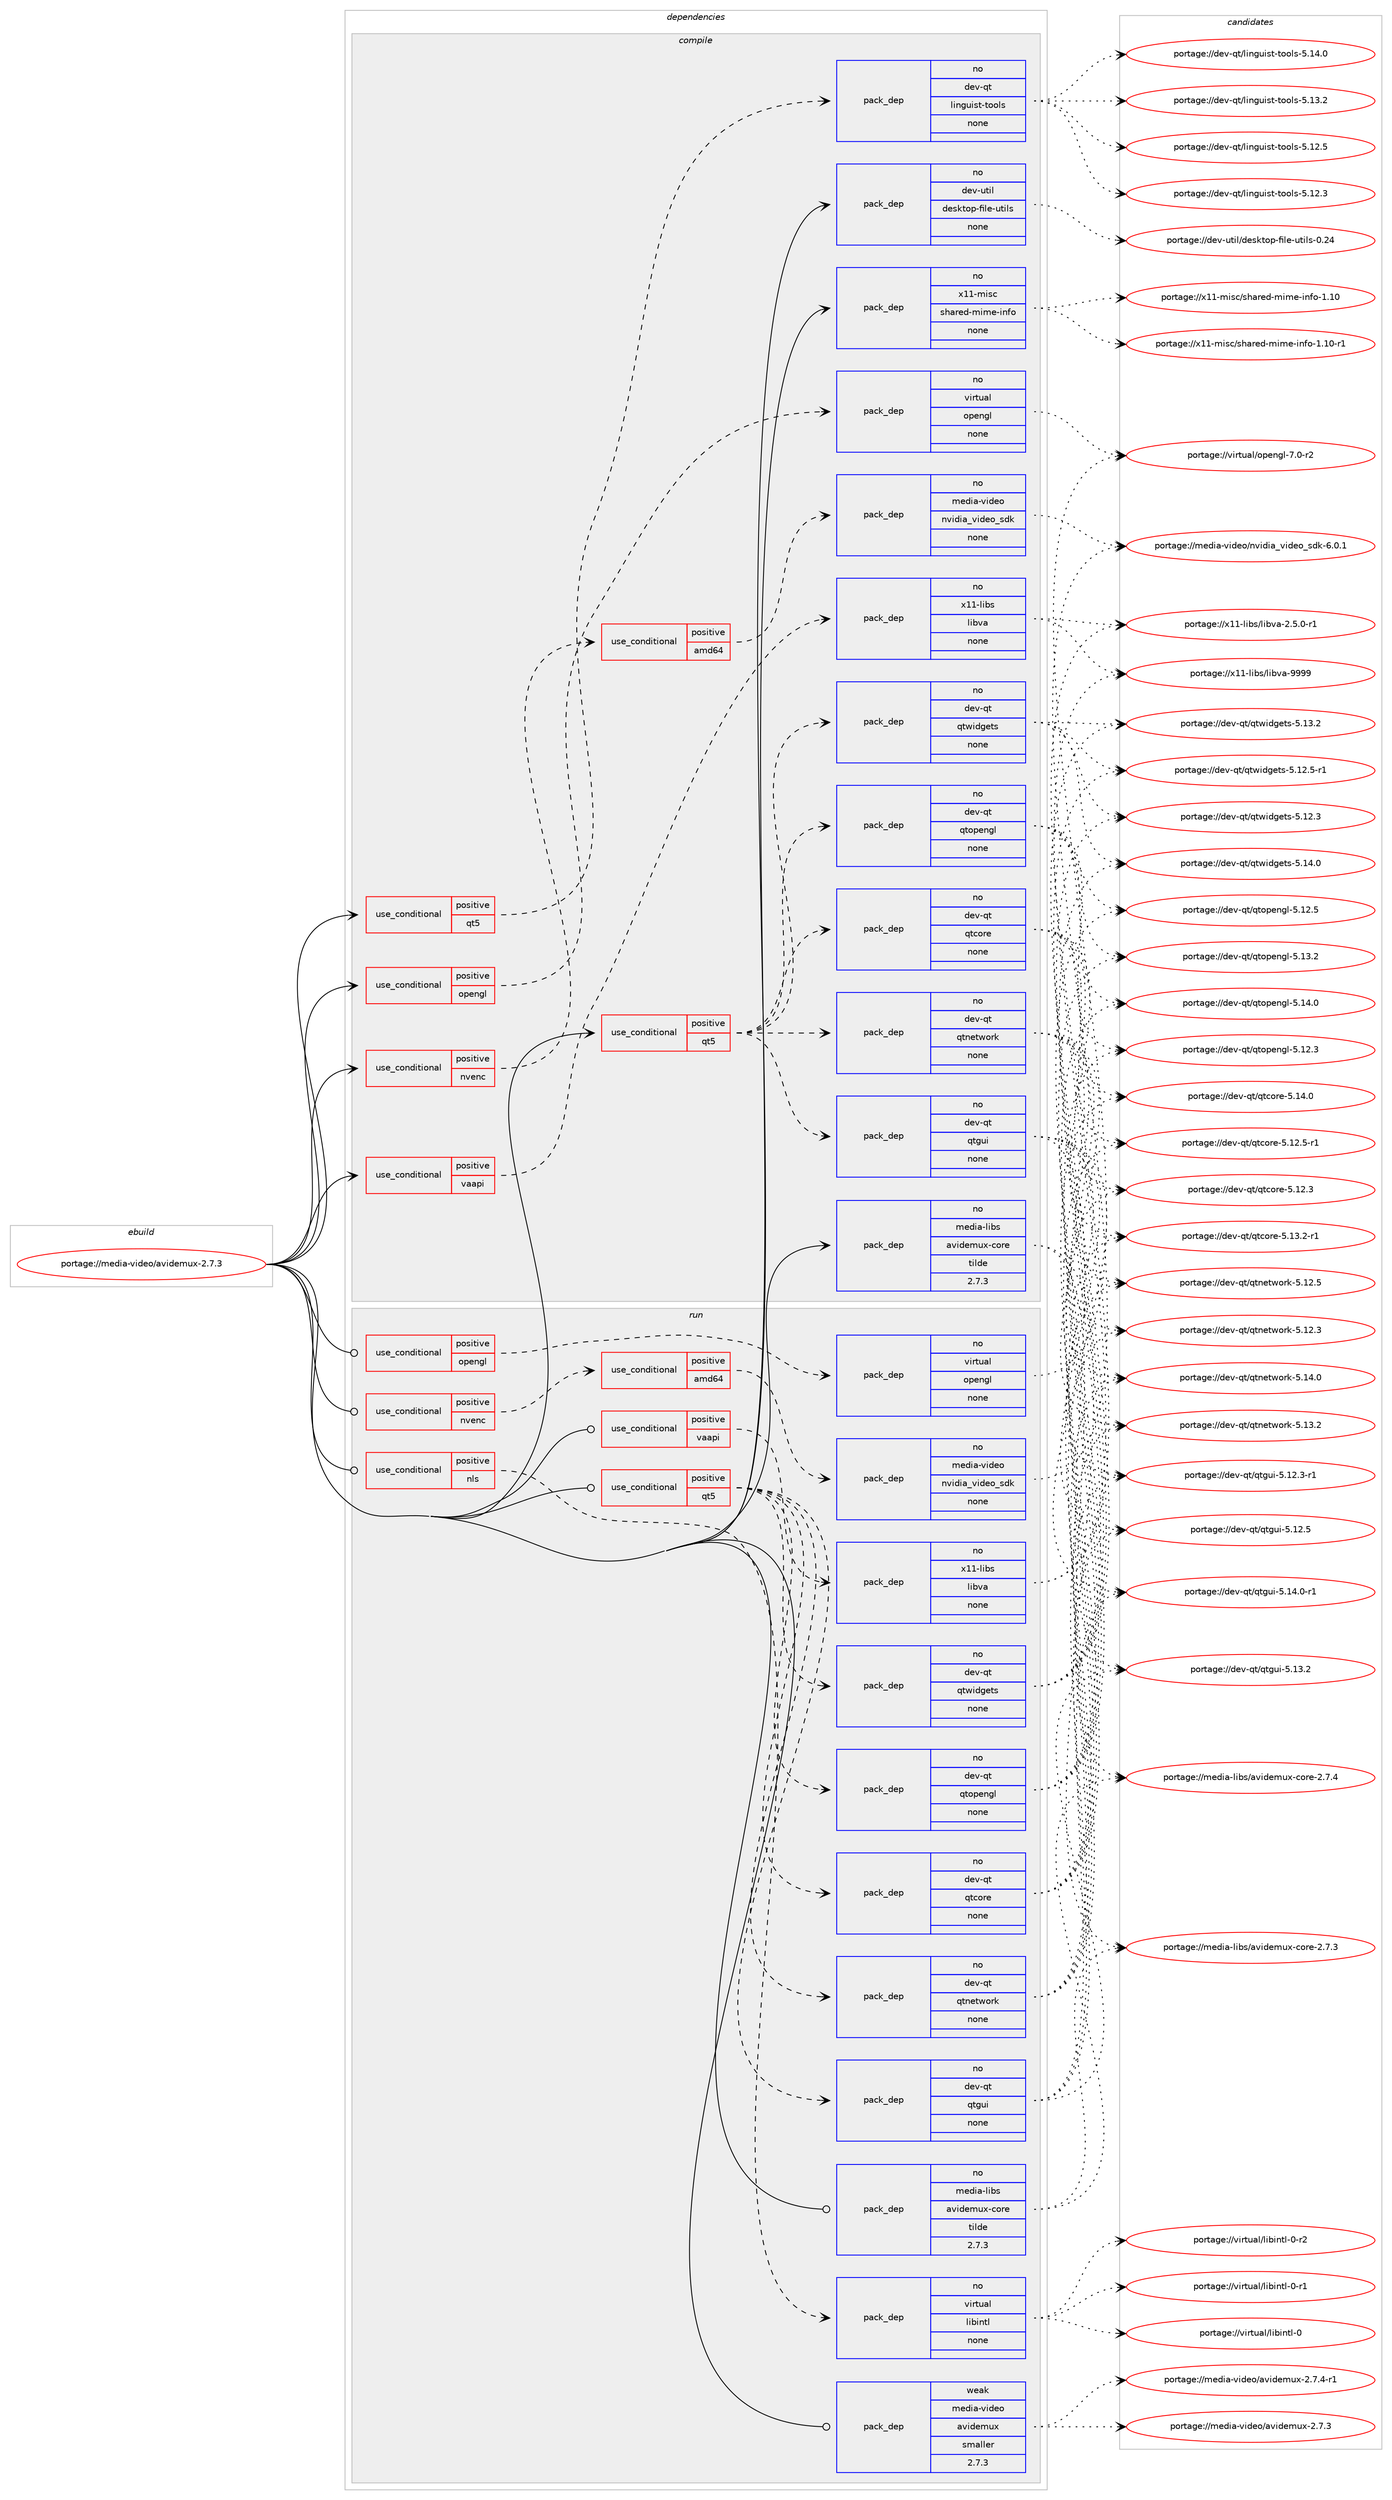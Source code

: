 digraph prolog {

# *************
# Graph options
# *************

newrank=true;
concentrate=true;
compound=true;
graph [rankdir=LR,fontname=Helvetica,fontsize=10,ranksep=1.5];#, ranksep=2.5, nodesep=0.2];
edge  [arrowhead=vee];
node  [fontname=Helvetica,fontsize=10];

# **********
# The ebuild
# **********

subgraph cluster_leftcol {
color=gray;
label=<<i>ebuild</i>>;
id [label="portage://media-video/avidemux-2.7.3", color=red, width=4, href="../media-video/avidemux-2.7.3.svg"];
}

# ****************
# The dependencies
# ****************

subgraph cluster_midcol {
color=gray;
label=<<i>dependencies</i>>;
subgraph cluster_compile {
fillcolor="#eeeeee";
style=filled;
label=<<i>compile</i>>;
subgraph cond40617 {
dependency181279 [label=<<TABLE BORDER="0" CELLBORDER="1" CELLSPACING="0" CELLPADDING="4"><TR><TD ROWSPAN="3" CELLPADDING="10">use_conditional</TD></TR><TR><TD>positive</TD></TR><TR><TD>nvenc</TD></TR></TABLE>>, shape=none, color=red];
subgraph cond40618 {
dependency181280 [label=<<TABLE BORDER="0" CELLBORDER="1" CELLSPACING="0" CELLPADDING="4"><TR><TD ROWSPAN="3" CELLPADDING="10">use_conditional</TD></TR><TR><TD>positive</TD></TR><TR><TD>amd64</TD></TR></TABLE>>, shape=none, color=red];
subgraph pack137820 {
dependency181281 [label=<<TABLE BORDER="0" CELLBORDER="1" CELLSPACING="0" CELLPADDING="4" WIDTH="220"><TR><TD ROWSPAN="6" CELLPADDING="30">pack_dep</TD></TR><TR><TD WIDTH="110">no</TD></TR><TR><TD>media-video</TD></TR><TR><TD>nvidia_video_sdk</TD></TR><TR><TD>none</TD></TR><TR><TD></TD></TR></TABLE>>, shape=none, color=blue];
}
dependency181280:e -> dependency181281:w [weight=20,style="dashed",arrowhead="vee"];
}
dependency181279:e -> dependency181280:w [weight=20,style="dashed",arrowhead="vee"];
}
id:e -> dependency181279:w [weight=20,style="solid",arrowhead="vee"];
subgraph cond40619 {
dependency181282 [label=<<TABLE BORDER="0" CELLBORDER="1" CELLSPACING="0" CELLPADDING="4"><TR><TD ROWSPAN="3" CELLPADDING="10">use_conditional</TD></TR><TR><TD>positive</TD></TR><TR><TD>opengl</TD></TR></TABLE>>, shape=none, color=red];
subgraph pack137821 {
dependency181283 [label=<<TABLE BORDER="0" CELLBORDER="1" CELLSPACING="0" CELLPADDING="4" WIDTH="220"><TR><TD ROWSPAN="6" CELLPADDING="30">pack_dep</TD></TR><TR><TD WIDTH="110">no</TD></TR><TR><TD>virtual</TD></TR><TR><TD>opengl</TD></TR><TR><TD>none</TD></TR><TR><TD></TD></TR></TABLE>>, shape=none, color=blue];
}
dependency181282:e -> dependency181283:w [weight=20,style="dashed",arrowhead="vee"];
}
id:e -> dependency181282:w [weight=20,style="solid",arrowhead="vee"];
subgraph cond40620 {
dependency181284 [label=<<TABLE BORDER="0" CELLBORDER="1" CELLSPACING="0" CELLPADDING="4"><TR><TD ROWSPAN="3" CELLPADDING="10">use_conditional</TD></TR><TR><TD>positive</TD></TR><TR><TD>qt5</TD></TR></TABLE>>, shape=none, color=red];
subgraph pack137822 {
dependency181285 [label=<<TABLE BORDER="0" CELLBORDER="1" CELLSPACING="0" CELLPADDING="4" WIDTH="220"><TR><TD ROWSPAN="6" CELLPADDING="30">pack_dep</TD></TR><TR><TD WIDTH="110">no</TD></TR><TR><TD>dev-qt</TD></TR><TR><TD>linguist-tools</TD></TR><TR><TD>none</TD></TR><TR><TD></TD></TR></TABLE>>, shape=none, color=blue];
}
dependency181284:e -> dependency181285:w [weight=20,style="dashed",arrowhead="vee"];
}
id:e -> dependency181284:w [weight=20,style="solid",arrowhead="vee"];
subgraph cond40621 {
dependency181286 [label=<<TABLE BORDER="0" CELLBORDER="1" CELLSPACING="0" CELLPADDING="4"><TR><TD ROWSPAN="3" CELLPADDING="10">use_conditional</TD></TR><TR><TD>positive</TD></TR><TR><TD>qt5</TD></TR></TABLE>>, shape=none, color=red];
subgraph pack137823 {
dependency181287 [label=<<TABLE BORDER="0" CELLBORDER="1" CELLSPACING="0" CELLPADDING="4" WIDTH="220"><TR><TD ROWSPAN="6" CELLPADDING="30">pack_dep</TD></TR><TR><TD WIDTH="110">no</TD></TR><TR><TD>dev-qt</TD></TR><TR><TD>qtcore</TD></TR><TR><TD>none</TD></TR><TR><TD></TD></TR></TABLE>>, shape=none, color=blue];
}
dependency181286:e -> dependency181287:w [weight=20,style="dashed",arrowhead="vee"];
subgraph pack137824 {
dependency181288 [label=<<TABLE BORDER="0" CELLBORDER="1" CELLSPACING="0" CELLPADDING="4" WIDTH="220"><TR><TD ROWSPAN="6" CELLPADDING="30">pack_dep</TD></TR><TR><TD WIDTH="110">no</TD></TR><TR><TD>dev-qt</TD></TR><TR><TD>qtgui</TD></TR><TR><TD>none</TD></TR><TR><TD></TD></TR></TABLE>>, shape=none, color=blue];
}
dependency181286:e -> dependency181288:w [weight=20,style="dashed",arrowhead="vee"];
subgraph pack137825 {
dependency181289 [label=<<TABLE BORDER="0" CELLBORDER="1" CELLSPACING="0" CELLPADDING="4" WIDTH="220"><TR><TD ROWSPAN="6" CELLPADDING="30">pack_dep</TD></TR><TR><TD WIDTH="110">no</TD></TR><TR><TD>dev-qt</TD></TR><TR><TD>qtnetwork</TD></TR><TR><TD>none</TD></TR><TR><TD></TD></TR></TABLE>>, shape=none, color=blue];
}
dependency181286:e -> dependency181289:w [weight=20,style="dashed",arrowhead="vee"];
subgraph pack137826 {
dependency181290 [label=<<TABLE BORDER="0" CELLBORDER="1" CELLSPACING="0" CELLPADDING="4" WIDTH="220"><TR><TD ROWSPAN="6" CELLPADDING="30">pack_dep</TD></TR><TR><TD WIDTH="110">no</TD></TR><TR><TD>dev-qt</TD></TR><TR><TD>qtopengl</TD></TR><TR><TD>none</TD></TR><TR><TD></TD></TR></TABLE>>, shape=none, color=blue];
}
dependency181286:e -> dependency181290:w [weight=20,style="dashed",arrowhead="vee"];
subgraph pack137827 {
dependency181291 [label=<<TABLE BORDER="0" CELLBORDER="1" CELLSPACING="0" CELLPADDING="4" WIDTH="220"><TR><TD ROWSPAN="6" CELLPADDING="30">pack_dep</TD></TR><TR><TD WIDTH="110">no</TD></TR><TR><TD>dev-qt</TD></TR><TR><TD>qtwidgets</TD></TR><TR><TD>none</TD></TR><TR><TD></TD></TR></TABLE>>, shape=none, color=blue];
}
dependency181286:e -> dependency181291:w [weight=20,style="dashed",arrowhead="vee"];
}
id:e -> dependency181286:w [weight=20,style="solid",arrowhead="vee"];
subgraph cond40622 {
dependency181292 [label=<<TABLE BORDER="0" CELLBORDER="1" CELLSPACING="0" CELLPADDING="4"><TR><TD ROWSPAN="3" CELLPADDING="10">use_conditional</TD></TR><TR><TD>positive</TD></TR><TR><TD>vaapi</TD></TR></TABLE>>, shape=none, color=red];
subgraph pack137828 {
dependency181293 [label=<<TABLE BORDER="0" CELLBORDER="1" CELLSPACING="0" CELLPADDING="4" WIDTH="220"><TR><TD ROWSPAN="6" CELLPADDING="30">pack_dep</TD></TR><TR><TD WIDTH="110">no</TD></TR><TR><TD>x11-libs</TD></TR><TR><TD>libva</TD></TR><TR><TD>none</TD></TR><TR><TD></TD></TR></TABLE>>, shape=none, color=blue];
}
dependency181292:e -> dependency181293:w [weight=20,style="dashed",arrowhead="vee"];
}
id:e -> dependency181292:w [weight=20,style="solid",arrowhead="vee"];
subgraph pack137829 {
dependency181294 [label=<<TABLE BORDER="0" CELLBORDER="1" CELLSPACING="0" CELLPADDING="4" WIDTH="220"><TR><TD ROWSPAN="6" CELLPADDING="30">pack_dep</TD></TR><TR><TD WIDTH="110">no</TD></TR><TR><TD>dev-util</TD></TR><TR><TD>desktop-file-utils</TD></TR><TR><TD>none</TD></TR><TR><TD></TD></TR></TABLE>>, shape=none, color=blue];
}
id:e -> dependency181294:w [weight=20,style="solid",arrowhead="vee"];
subgraph pack137830 {
dependency181295 [label=<<TABLE BORDER="0" CELLBORDER="1" CELLSPACING="0" CELLPADDING="4" WIDTH="220"><TR><TD ROWSPAN="6" CELLPADDING="30">pack_dep</TD></TR><TR><TD WIDTH="110">no</TD></TR><TR><TD>media-libs</TD></TR><TR><TD>avidemux-core</TD></TR><TR><TD>tilde</TD></TR><TR><TD>2.7.3</TD></TR></TABLE>>, shape=none, color=blue];
}
id:e -> dependency181295:w [weight=20,style="solid",arrowhead="vee"];
subgraph pack137831 {
dependency181296 [label=<<TABLE BORDER="0" CELLBORDER="1" CELLSPACING="0" CELLPADDING="4" WIDTH="220"><TR><TD ROWSPAN="6" CELLPADDING="30">pack_dep</TD></TR><TR><TD WIDTH="110">no</TD></TR><TR><TD>x11-misc</TD></TR><TR><TD>shared-mime-info</TD></TR><TR><TD>none</TD></TR><TR><TD></TD></TR></TABLE>>, shape=none, color=blue];
}
id:e -> dependency181296:w [weight=20,style="solid",arrowhead="vee"];
}
subgraph cluster_compileandrun {
fillcolor="#eeeeee";
style=filled;
label=<<i>compile and run</i>>;
}
subgraph cluster_run {
fillcolor="#eeeeee";
style=filled;
label=<<i>run</i>>;
subgraph cond40623 {
dependency181297 [label=<<TABLE BORDER="0" CELLBORDER="1" CELLSPACING="0" CELLPADDING="4"><TR><TD ROWSPAN="3" CELLPADDING="10">use_conditional</TD></TR><TR><TD>positive</TD></TR><TR><TD>nls</TD></TR></TABLE>>, shape=none, color=red];
subgraph pack137832 {
dependency181298 [label=<<TABLE BORDER="0" CELLBORDER="1" CELLSPACING="0" CELLPADDING="4" WIDTH="220"><TR><TD ROWSPAN="6" CELLPADDING="30">pack_dep</TD></TR><TR><TD WIDTH="110">no</TD></TR><TR><TD>virtual</TD></TR><TR><TD>libintl</TD></TR><TR><TD>none</TD></TR><TR><TD></TD></TR></TABLE>>, shape=none, color=blue];
}
dependency181297:e -> dependency181298:w [weight=20,style="dashed",arrowhead="vee"];
}
id:e -> dependency181297:w [weight=20,style="solid",arrowhead="odot"];
subgraph cond40624 {
dependency181299 [label=<<TABLE BORDER="0" CELLBORDER="1" CELLSPACING="0" CELLPADDING="4"><TR><TD ROWSPAN="3" CELLPADDING="10">use_conditional</TD></TR><TR><TD>positive</TD></TR><TR><TD>nvenc</TD></TR></TABLE>>, shape=none, color=red];
subgraph cond40625 {
dependency181300 [label=<<TABLE BORDER="0" CELLBORDER="1" CELLSPACING="0" CELLPADDING="4"><TR><TD ROWSPAN="3" CELLPADDING="10">use_conditional</TD></TR><TR><TD>positive</TD></TR><TR><TD>amd64</TD></TR></TABLE>>, shape=none, color=red];
subgraph pack137833 {
dependency181301 [label=<<TABLE BORDER="0" CELLBORDER="1" CELLSPACING="0" CELLPADDING="4" WIDTH="220"><TR><TD ROWSPAN="6" CELLPADDING="30">pack_dep</TD></TR><TR><TD WIDTH="110">no</TD></TR><TR><TD>media-video</TD></TR><TR><TD>nvidia_video_sdk</TD></TR><TR><TD>none</TD></TR><TR><TD></TD></TR></TABLE>>, shape=none, color=blue];
}
dependency181300:e -> dependency181301:w [weight=20,style="dashed",arrowhead="vee"];
}
dependency181299:e -> dependency181300:w [weight=20,style="dashed",arrowhead="vee"];
}
id:e -> dependency181299:w [weight=20,style="solid",arrowhead="odot"];
subgraph cond40626 {
dependency181302 [label=<<TABLE BORDER="0" CELLBORDER="1" CELLSPACING="0" CELLPADDING="4"><TR><TD ROWSPAN="3" CELLPADDING="10">use_conditional</TD></TR><TR><TD>positive</TD></TR><TR><TD>opengl</TD></TR></TABLE>>, shape=none, color=red];
subgraph pack137834 {
dependency181303 [label=<<TABLE BORDER="0" CELLBORDER="1" CELLSPACING="0" CELLPADDING="4" WIDTH="220"><TR><TD ROWSPAN="6" CELLPADDING="30">pack_dep</TD></TR><TR><TD WIDTH="110">no</TD></TR><TR><TD>virtual</TD></TR><TR><TD>opengl</TD></TR><TR><TD>none</TD></TR><TR><TD></TD></TR></TABLE>>, shape=none, color=blue];
}
dependency181302:e -> dependency181303:w [weight=20,style="dashed",arrowhead="vee"];
}
id:e -> dependency181302:w [weight=20,style="solid",arrowhead="odot"];
subgraph cond40627 {
dependency181304 [label=<<TABLE BORDER="0" CELLBORDER="1" CELLSPACING="0" CELLPADDING="4"><TR><TD ROWSPAN="3" CELLPADDING="10">use_conditional</TD></TR><TR><TD>positive</TD></TR><TR><TD>qt5</TD></TR></TABLE>>, shape=none, color=red];
subgraph pack137835 {
dependency181305 [label=<<TABLE BORDER="0" CELLBORDER="1" CELLSPACING="0" CELLPADDING="4" WIDTH="220"><TR><TD ROWSPAN="6" CELLPADDING="30">pack_dep</TD></TR><TR><TD WIDTH="110">no</TD></TR><TR><TD>dev-qt</TD></TR><TR><TD>qtcore</TD></TR><TR><TD>none</TD></TR><TR><TD></TD></TR></TABLE>>, shape=none, color=blue];
}
dependency181304:e -> dependency181305:w [weight=20,style="dashed",arrowhead="vee"];
subgraph pack137836 {
dependency181306 [label=<<TABLE BORDER="0" CELLBORDER="1" CELLSPACING="0" CELLPADDING="4" WIDTH="220"><TR><TD ROWSPAN="6" CELLPADDING="30">pack_dep</TD></TR><TR><TD WIDTH="110">no</TD></TR><TR><TD>dev-qt</TD></TR><TR><TD>qtgui</TD></TR><TR><TD>none</TD></TR><TR><TD></TD></TR></TABLE>>, shape=none, color=blue];
}
dependency181304:e -> dependency181306:w [weight=20,style="dashed",arrowhead="vee"];
subgraph pack137837 {
dependency181307 [label=<<TABLE BORDER="0" CELLBORDER="1" CELLSPACING="0" CELLPADDING="4" WIDTH="220"><TR><TD ROWSPAN="6" CELLPADDING="30">pack_dep</TD></TR><TR><TD WIDTH="110">no</TD></TR><TR><TD>dev-qt</TD></TR><TR><TD>qtnetwork</TD></TR><TR><TD>none</TD></TR><TR><TD></TD></TR></TABLE>>, shape=none, color=blue];
}
dependency181304:e -> dependency181307:w [weight=20,style="dashed",arrowhead="vee"];
subgraph pack137838 {
dependency181308 [label=<<TABLE BORDER="0" CELLBORDER="1" CELLSPACING="0" CELLPADDING="4" WIDTH="220"><TR><TD ROWSPAN="6" CELLPADDING="30">pack_dep</TD></TR><TR><TD WIDTH="110">no</TD></TR><TR><TD>dev-qt</TD></TR><TR><TD>qtopengl</TD></TR><TR><TD>none</TD></TR><TR><TD></TD></TR></TABLE>>, shape=none, color=blue];
}
dependency181304:e -> dependency181308:w [weight=20,style="dashed",arrowhead="vee"];
subgraph pack137839 {
dependency181309 [label=<<TABLE BORDER="0" CELLBORDER="1" CELLSPACING="0" CELLPADDING="4" WIDTH="220"><TR><TD ROWSPAN="6" CELLPADDING="30">pack_dep</TD></TR><TR><TD WIDTH="110">no</TD></TR><TR><TD>dev-qt</TD></TR><TR><TD>qtwidgets</TD></TR><TR><TD>none</TD></TR><TR><TD></TD></TR></TABLE>>, shape=none, color=blue];
}
dependency181304:e -> dependency181309:w [weight=20,style="dashed",arrowhead="vee"];
}
id:e -> dependency181304:w [weight=20,style="solid",arrowhead="odot"];
subgraph cond40628 {
dependency181310 [label=<<TABLE BORDER="0" CELLBORDER="1" CELLSPACING="0" CELLPADDING="4"><TR><TD ROWSPAN="3" CELLPADDING="10">use_conditional</TD></TR><TR><TD>positive</TD></TR><TR><TD>vaapi</TD></TR></TABLE>>, shape=none, color=red];
subgraph pack137840 {
dependency181311 [label=<<TABLE BORDER="0" CELLBORDER="1" CELLSPACING="0" CELLPADDING="4" WIDTH="220"><TR><TD ROWSPAN="6" CELLPADDING="30">pack_dep</TD></TR><TR><TD WIDTH="110">no</TD></TR><TR><TD>x11-libs</TD></TR><TR><TD>libva</TD></TR><TR><TD>none</TD></TR><TR><TD></TD></TR></TABLE>>, shape=none, color=blue];
}
dependency181310:e -> dependency181311:w [weight=20,style="dashed",arrowhead="vee"];
}
id:e -> dependency181310:w [weight=20,style="solid",arrowhead="odot"];
subgraph pack137841 {
dependency181312 [label=<<TABLE BORDER="0" CELLBORDER="1" CELLSPACING="0" CELLPADDING="4" WIDTH="220"><TR><TD ROWSPAN="6" CELLPADDING="30">pack_dep</TD></TR><TR><TD WIDTH="110">no</TD></TR><TR><TD>media-libs</TD></TR><TR><TD>avidemux-core</TD></TR><TR><TD>tilde</TD></TR><TR><TD>2.7.3</TD></TR></TABLE>>, shape=none, color=blue];
}
id:e -> dependency181312:w [weight=20,style="solid",arrowhead="odot"];
subgraph pack137842 {
dependency181313 [label=<<TABLE BORDER="0" CELLBORDER="1" CELLSPACING="0" CELLPADDING="4" WIDTH="220"><TR><TD ROWSPAN="6" CELLPADDING="30">pack_dep</TD></TR><TR><TD WIDTH="110">weak</TD></TR><TR><TD>media-video</TD></TR><TR><TD>avidemux</TD></TR><TR><TD>smaller</TD></TR><TR><TD>2.7.3</TD></TR></TABLE>>, shape=none, color=blue];
}
id:e -> dependency181313:w [weight=20,style="solid",arrowhead="odot"];
}
}

# **************
# The candidates
# **************

subgraph cluster_choices {
rank=same;
color=gray;
label=<<i>candidates</i>>;

subgraph choice137820 {
color=black;
nodesep=1;
choice109101100105974511810510010111147110118105100105979511810510010111195115100107455446484649 [label="portage://media-video/nvidia_video_sdk-6.0.1", color=red, width=4,href="../media-video/nvidia_video_sdk-6.0.1.svg"];
dependency181281:e -> choice109101100105974511810510010111147110118105100105979511810510010111195115100107455446484649:w [style=dotted,weight="100"];
}
subgraph choice137821 {
color=black;
nodesep=1;
choice1181051141161179710847111112101110103108455546484511450 [label="portage://virtual/opengl-7.0-r2", color=red, width=4,href="../virtual/opengl-7.0-r2.svg"];
dependency181283:e -> choice1181051141161179710847111112101110103108455546484511450:w [style=dotted,weight="100"];
}
subgraph choice137822 {
color=black;
nodesep=1;
choice10010111845113116471081051101031171051151164511611111110811545534649524648 [label="portage://dev-qt/linguist-tools-5.14.0", color=red, width=4,href="../dev-qt/linguist-tools-5.14.0.svg"];
choice10010111845113116471081051101031171051151164511611111110811545534649514650 [label="portage://dev-qt/linguist-tools-5.13.2", color=red, width=4,href="../dev-qt/linguist-tools-5.13.2.svg"];
choice10010111845113116471081051101031171051151164511611111110811545534649504653 [label="portage://dev-qt/linguist-tools-5.12.5", color=red, width=4,href="../dev-qt/linguist-tools-5.12.5.svg"];
choice10010111845113116471081051101031171051151164511611111110811545534649504651 [label="portage://dev-qt/linguist-tools-5.12.3", color=red, width=4,href="../dev-qt/linguist-tools-5.12.3.svg"];
dependency181285:e -> choice10010111845113116471081051101031171051151164511611111110811545534649524648:w [style=dotted,weight="100"];
dependency181285:e -> choice10010111845113116471081051101031171051151164511611111110811545534649514650:w [style=dotted,weight="100"];
dependency181285:e -> choice10010111845113116471081051101031171051151164511611111110811545534649504653:w [style=dotted,weight="100"];
dependency181285:e -> choice10010111845113116471081051101031171051151164511611111110811545534649504651:w [style=dotted,weight="100"];
}
subgraph choice137823 {
color=black;
nodesep=1;
choice10010111845113116471131169911111410145534649524648 [label="portage://dev-qt/qtcore-5.14.0", color=red, width=4,href="../dev-qt/qtcore-5.14.0.svg"];
choice100101118451131164711311699111114101455346495146504511449 [label="portage://dev-qt/qtcore-5.13.2-r1", color=red, width=4,href="../dev-qt/qtcore-5.13.2-r1.svg"];
choice100101118451131164711311699111114101455346495046534511449 [label="portage://dev-qt/qtcore-5.12.5-r1", color=red, width=4,href="../dev-qt/qtcore-5.12.5-r1.svg"];
choice10010111845113116471131169911111410145534649504651 [label="portage://dev-qt/qtcore-5.12.3", color=red, width=4,href="../dev-qt/qtcore-5.12.3.svg"];
dependency181287:e -> choice10010111845113116471131169911111410145534649524648:w [style=dotted,weight="100"];
dependency181287:e -> choice100101118451131164711311699111114101455346495146504511449:w [style=dotted,weight="100"];
dependency181287:e -> choice100101118451131164711311699111114101455346495046534511449:w [style=dotted,weight="100"];
dependency181287:e -> choice10010111845113116471131169911111410145534649504651:w [style=dotted,weight="100"];
}
subgraph choice137824 {
color=black;
nodesep=1;
choice1001011184511311647113116103117105455346495246484511449 [label="portage://dev-qt/qtgui-5.14.0-r1", color=red, width=4,href="../dev-qt/qtgui-5.14.0-r1.svg"];
choice100101118451131164711311610311710545534649514650 [label="portage://dev-qt/qtgui-5.13.2", color=red, width=4,href="../dev-qt/qtgui-5.13.2.svg"];
choice100101118451131164711311610311710545534649504653 [label="portage://dev-qt/qtgui-5.12.5", color=red, width=4,href="../dev-qt/qtgui-5.12.5.svg"];
choice1001011184511311647113116103117105455346495046514511449 [label="portage://dev-qt/qtgui-5.12.3-r1", color=red, width=4,href="../dev-qt/qtgui-5.12.3-r1.svg"];
dependency181288:e -> choice1001011184511311647113116103117105455346495246484511449:w [style=dotted,weight="100"];
dependency181288:e -> choice100101118451131164711311610311710545534649514650:w [style=dotted,weight="100"];
dependency181288:e -> choice100101118451131164711311610311710545534649504653:w [style=dotted,weight="100"];
dependency181288:e -> choice1001011184511311647113116103117105455346495046514511449:w [style=dotted,weight="100"];
}
subgraph choice137825 {
color=black;
nodesep=1;
choice100101118451131164711311611010111611911111410745534649524648 [label="portage://dev-qt/qtnetwork-5.14.0", color=red, width=4,href="../dev-qt/qtnetwork-5.14.0.svg"];
choice100101118451131164711311611010111611911111410745534649514650 [label="portage://dev-qt/qtnetwork-5.13.2", color=red, width=4,href="../dev-qt/qtnetwork-5.13.2.svg"];
choice100101118451131164711311611010111611911111410745534649504653 [label="portage://dev-qt/qtnetwork-5.12.5", color=red, width=4,href="../dev-qt/qtnetwork-5.12.5.svg"];
choice100101118451131164711311611010111611911111410745534649504651 [label="portage://dev-qt/qtnetwork-5.12.3", color=red, width=4,href="../dev-qt/qtnetwork-5.12.3.svg"];
dependency181289:e -> choice100101118451131164711311611010111611911111410745534649524648:w [style=dotted,weight="100"];
dependency181289:e -> choice100101118451131164711311611010111611911111410745534649514650:w [style=dotted,weight="100"];
dependency181289:e -> choice100101118451131164711311611010111611911111410745534649504653:w [style=dotted,weight="100"];
dependency181289:e -> choice100101118451131164711311611010111611911111410745534649504651:w [style=dotted,weight="100"];
}
subgraph choice137826 {
color=black;
nodesep=1;
choice100101118451131164711311611111210111010310845534649524648 [label="portage://dev-qt/qtopengl-5.14.0", color=red, width=4,href="../dev-qt/qtopengl-5.14.0.svg"];
choice100101118451131164711311611111210111010310845534649514650 [label="portage://dev-qt/qtopengl-5.13.2", color=red, width=4,href="../dev-qt/qtopengl-5.13.2.svg"];
choice100101118451131164711311611111210111010310845534649504653 [label="portage://dev-qt/qtopengl-5.12.5", color=red, width=4,href="../dev-qt/qtopengl-5.12.5.svg"];
choice100101118451131164711311611111210111010310845534649504651 [label="portage://dev-qt/qtopengl-5.12.3", color=red, width=4,href="../dev-qt/qtopengl-5.12.3.svg"];
dependency181290:e -> choice100101118451131164711311611111210111010310845534649524648:w [style=dotted,weight="100"];
dependency181290:e -> choice100101118451131164711311611111210111010310845534649514650:w [style=dotted,weight="100"];
dependency181290:e -> choice100101118451131164711311611111210111010310845534649504653:w [style=dotted,weight="100"];
dependency181290:e -> choice100101118451131164711311611111210111010310845534649504651:w [style=dotted,weight="100"];
}
subgraph choice137827 {
color=black;
nodesep=1;
choice100101118451131164711311611910510010310111611545534649524648 [label="portage://dev-qt/qtwidgets-5.14.0", color=red, width=4,href="../dev-qt/qtwidgets-5.14.0.svg"];
choice100101118451131164711311611910510010310111611545534649514650 [label="portage://dev-qt/qtwidgets-5.13.2", color=red, width=4,href="../dev-qt/qtwidgets-5.13.2.svg"];
choice1001011184511311647113116119105100103101116115455346495046534511449 [label="portage://dev-qt/qtwidgets-5.12.5-r1", color=red, width=4,href="../dev-qt/qtwidgets-5.12.5-r1.svg"];
choice100101118451131164711311611910510010310111611545534649504651 [label="portage://dev-qt/qtwidgets-5.12.3", color=red, width=4,href="../dev-qt/qtwidgets-5.12.3.svg"];
dependency181291:e -> choice100101118451131164711311611910510010310111611545534649524648:w [style=dotted,weight="100"];
dependency181291:e -> choice100101118451131164711311611910510010310111611545534649514650:w [style=dotted,weight="100"];
dependency181291:e -> choice1001011184511311647113116119105100103101116115455346495046534511449:w [style=dotted,weight="100"];
dependency181291:e -> choice100101118451131164711311611910510010310111611545534649504651:w [style=dotted,weight="100"];
}
subgraph choice137828 {
color=black;
nodesep=1;
choice120494945108105981154710810598118974557575757 [label="portage://x11-libs/libva-9999", color=red, width=4,href="../x11-libs/libva-9999.svg"];
choice120494945108105981154710810598118974550465346484511449 [label="portage://x11-libs/libva-2.5.0-r1", color=red, width=4,href="../x11-libs/libva-2.5.0-r1.svg"];
dependency181293:e -> choice120494945108105981154710810598118974557575757:w [style=dotted,weight="100"];
dependency181293:e -> choice120494945108105981154710810598118974550465346484511449:w [style=dotted,weight="100"];
}
subgraph choice137829 {
color=black;
nodesep=1;
choice100101118451171161051084710010111510711611111245102105108101451171161051081154548465052 [label="portage://dev-util/desktop-file-utils-0.24", color=red, width=4,href="../dev-util/desktop-file-utils-0.24.svg"];
dependency181294:e -> choice100101118451171161051084710010111510711611111245102105108101451171161051081154548465052:w [style=dotted,weight="100"];
}
subgraph choice137830 {
color=black;
nodesep=1;
choice10910110010597451081059811547971181051001011091171204599111114101455046554652 [label="portage://media-libs/avidemux-core-2.7.4", color=red, width=4,href="../media-libs/avidemux-core-2.7.4.svg"];
choice10910110010597451081059811547971181051001011091171204599111114101455046554651 [label="portage://media-libs/avidemux-core-2.7.3", color=red, width=4,href="../media-libs/avidemux-core-2.7.3.svg"];
dependency181295:e -> choice10910110010597451081059811547971181051001011091171204599111114101455046554652:w [style=dotted,weight="100"];
dependency181295:e -> choice10910110010597451081059811547971181051001011091171204599111114101455046554651:w [style=dotted,weight="100"];
}
subgraph choice137831 {
color=black;
nodesep=1;
choice120494945109105115994711510497114101100451091051091014510511010211145494649484511449 [label="portage://x11-misc/shared-mime-info-1.10-r1", color=red, width=4,href="../x11-misc/shared-mime-info-1.10-r1.svg"];
choice12049494510910511599471151049711410110045109105109101451051101021114549464948 [label="portage://x11-misc/shared-mime-info-1.10", color=red, width=4,href="../x11-misc/shared-mime-info-1.10.svg"];
dependency181296:e -> choice120494945109105115994711510497114101100451091051091014510511010211145494649484511449:w [style=dotted,weight="100"];
dependency181296:e -> choice12049494510910511599471151049711410110045109105109101451051101021114549464948:w [style=dotted,weight="100"];
}
subgraph choice137832 {
color=black;
nodesep=1;
choice11810511411611797108471081059810511011610845484511450 [label="portage://virtual/libintl-0-r2", color=red, width=4,href="../virtual/libintl-0-r2.svg"];
choice11810511411611797108471081059810511011610845484511449 [label="portage://virtual/libintl-0-r1", color=red, width=4,href="../virtual/libintl-0-r1.svg"];
choice1181051141161179710847108105981051101161084548 [label="portage://virtual/libintl-0", color=red, width=4,href="../virtual/libintl-0.svg"];
dependency181298:e -> choice11810511411611797108471081059810511011610845484511450:w [style=dotted,weight="100"];
dependency181298:e -> choice11810511411611797108471081059810511011610845484511449:w [style=dotted,weight="100"];
dependency181298:e -> choice1181051141161179710847108105981051101161084548:w [style=dotted,weight="100"];
}
subgraph choice137833 {
color=black;
nodesep=1;
choice109101100105974511810510010111147110118105100105979511810510010111195115100107455446484649 [label="portage://media-video/nvidia_video_sdk-6.0.1", color=red, width=4,href="../media-video/nvidia_video_sdk-6.0.1.svg"];
dependency181301:e -> choice109101100105974511810510010111147110118105100105979511810510010111195115100107455446484649:w [style=dotted,weight="100"];
}
subgraph choice137834 {
color=black;
nodesep=1;
choice1181051141161179710847111112101110103108455546484511450 [label="portage://virtual/opengl-7.0-r2", color=red, width=4,href="../virtual/opengl-7.0-r2.svg"];
dependency181303:e -> choice1181051141161179710847111112101110103108455546484511450:w [style=dotted,weight="100"];
}
subgraph choice137835 {
color=black;
nodesep=1;
choice10010111845113116471131169911111410145534649524648 [label="portage://dev-qt/qtcore-5.14.0", color=red, width=4,href="../dev-qt/qtcore-5.14.0.svg"];
choice100101118451131164711311699111114101455346495146504511449 [label="portage://dev-qt/qtcore-5.13.2-r1", color=red, width=4,href="../dev-qt/qtcore-5.13.2-r1.svg"];
choice100101118451131164711311699111114101455346495046534511449 [label="portage://dev-qt/qtcore-5.12.5-r1", color=red, width=4,href="../dev-qt/qtcore-5.12.5-r1.svg"];
choice10010111845113116471131169911111410145534649504651 [label="portage://dev-qt/qtcore-5.12.3", color=red, width=4,href="../dev-qt/qtcore-5.12.3.svg"];
dependency181305:e -> choice10010111845113116471131169911111410145534649524648:w [style=dotted,weight="100"];
dependency181305:e -> choice100101118451131164711311699111114101455346495146504511449:w [style=dotted,weight="100"];
dependency181305:e -> choice100101118451131164711311699111114101455346495046534511449:w [style=dotted,weight="100"];
dependency181305:e -> choice10010111845113116471131169911111410145534649504651:w [style=dotted,weight="100"];
}
subgraph choice137836 {
color=black;
nodesep=1;
choice1001011184511311647113116103117105455346495246484511449 [label="portage://dev-qt/qtgui-5.14.0-r1", color=red, width=4,href="../dev-qt/qtgui-5.14.0-r1.svg"];
choice100101118451131164711311610311710545534649514650 [label="portage://dev-qt/qtgui-5.13.2", color=red, width=4,href="../dev-qt/qtgui-5.13.2.svg"];
choice100101118451131164711311610311710545534649504653 [label="portage://dev-qt/qtgui-5.12.5", color=red, width=4,href="../dev-qt/qtgui-5.12.5.svg"];
choice1001011184511311647113116103117105455346495046514511449 [label="portage://dev-qt/qtgui-5.12.3-r1", color=red, width=4,href="../dev-qt/qtgui-5.12.3-r1.svg"];
dependency181306:e -> choice1001011184511311647113116103117105455346495246484511449:w [style=dotted,weight="100"];
dependency181306:e -> choice100101118451131164711311610311710545534649514650:w [style=dotted,weight="100"];
dependency181306:e -> choice100101118451131164711311610311710545534649504653:w [style=dotted,weight="100"];
dependency181306:e -> choice1001011184511311647113116103117105455346495046514511449:w [style=dotted,weight="100"];
}
subgraph choice137837 {
color=black;
nodesep=1;
choice100101118451131164711311611010111611911111410745534649524648 [label="portage://dev-qt/qtnetwork-5.14.0", color=red, width=4,href="../dev-qt/qtnetwork-5.14.0.svg"];
choice100101118451131164711311611010111611911111410745534649514650 [label="portage://dev-qt/qtnetwork-5.13.2", color=red, width=4,href="../dev-qt/qtnetwork-5.13.2.svg"];
choice100101118451131164711311611010111611911111410745534649504653 [label="portage://dev-qt/qtnetwork-5.12.5", color=red, width=4,href="../dev-qt/qtnetwork-5.12.5.svg"];
choice100101118451131164711311611010111611911111410745534649504651 [label="portage://dev-qt/qtnetwork-5.12.3", color=red, width=4,href="../dev-qt/qtnetwork-5.12.3.svg"];
dependency181307:e -> choice100101118451131164711311611010111611911111410745534649524648:w [style=dotted,weight="100"];
dependency181307:e -> choice100101118451131164711311611010111611911111410745534649514650:w [style=dotted,weight="100"];
dependency181307:e -> choice100101118451131164711311611010111611911111410745534649504653:w [style=dotted,weight="100"];
dependency181307:e -> choice100101118451131164711311611010111611911111410745534649504651:w [style=dotted,weight="100"];
}
subgraph choice137838 {
color=black;
nodesep=1;
choice100101118451131164711311611111210111010310845534649524648 [label="portage://dev-qt/qtopengl-5.14.0", color=red, width=4,href="../dev-qt/qtopengl-5.14.0.svg"];
choice100101118451131164711311611111210111010310845534649514650 [label="portage://dev-qt/qtopengl-5.13.2", color=red, width=4,href="../dev-qt/qtopengl-5.13.2.svg"];
choice100101118451131164711311611111210111010310845534649504653 [label="portage://dev-qt/qtopengl-5.12.5", color=red, width=4,href="../dev-qt/qtopengl-5.12.5.svg"];
choice100101118451131164711311611111210111010310845534649504651 [label="portage://dev-qt/qtopengl-5.12.3", color=red, width=4,href="../dev-qt/qtopengl-5.12.3.svg"];
dependency181308:e -> choice100101118451131164711311611111210111010310845534649524648:w [style=dotted,weight="100"];
dependency181308:e -> choice100101118451131164711311611111210111010310845534649514650:w [style=dotted,weight="100"];
dependency181308:e -> choice100101118451131164711311611111210111010310845534649504653:w [style=dotted,weight="100"];
dependency181308:e -> choice100101118451131164711311611111210111010310845534649504651:w [style=dotted,weight="100"];
}
subgraph choice137839 {
color=black;
nodesep=1;
choice100101118451131164711311611910510010310111611545534649524648 [label="portage://dev-qt/qtwidgets-5.14.0", color=red, width=4,href="../dev-qt/qtwidgets-5.14.0.svg"];
choice100101118451131164711311611910510010310111611545534649514650 [label="portage://dev-qt/qtwidgets-5.13.2", color=red, width=4,href="../dev-qt/qtwidgets-5.13.2.svg"];
choice1001011184511311647113116119105100103101116115455346495046534511449 [label="portage://dev-qt/qtwidgets-5.12.5-r1", color=red, width=4,href="../dev-qt/qtwidgets-5.12.5-r1.svg"];
choice100101118451131164711311611910510010310111611545534649504651 [label="portage://dev-qt/qtwidgets-5.12.3", color=red, width=4,href="../dev-qt/qtwidgets-5.12.3.svg"];
dependency181309:e -> choice100101118451131164711311611910510010310111611545534649524648:w [style=dotted,weight="100"];
dependency181309:e -> choice100101118451131164711311611910510010310111611545534649514650:w [style=dotted,weight="100"];
dependency181309:e -> choice1001011184511311647113116119105100103101116115455346495046534511449:w [style=dotted,weight="100"];
dependency181309:e -> choice100101118451131164711311611910510010310111611545534649504651:w [style=dotted,weight="100"];
}
subgraph choice137840 {
color=black;
nodesep=1;
choice120494945108105981154710810598118974557575757 [label="portage://x11-libs/libva-9999", color=red, width=4,href="../x11-libs/libva-9999.svg"];
choice120494945108105981154710810598118974550465346484511449 [label="portage://x11-libs/libva-2.5.0-r1", color=red, width=4,href="../x11-libs/libva-2.5.0-r1.svg"];
dependency181311:e -> choice120494945108105981154710810598118974557575757:w [style=dotted,weight="100"];
dependency181311:e -> choice120494945108105981154710810598118974550465346484511449:w [style=dotted,weight="100"];
}
subgraph choice137841 {
color=black;
nodesep=1;
choice10910110010597451081059811547971181051001011091171204599111114101455046554652 [label="portage://media-libs/avidemux-core-2.7.4", color=red, width=4,href="../media-libs/avidemux-core-2.7.4.svg"];
choice10910110010597451081059811547971181051001011091171204599111114101455046554651 [label="portage://media-libs/avidemux-core-2.7.3", color=red, width=4,href="../media-libs/avidemux-core-2.7.3.svg"];
dependency181312:e -> choice10910110010597451081059811547971181051001011091171204599111114101455046554652:w [style=dotted,weight="100"];
dependency181312:e -> choice10910110010597451081059811547971181051001011091171204599111114101455046554651:w [style=dotted,weight="100"];
}
subgraph choice137842 {
color=black;
nodesep=1;
choice109101100105974511810510010111147971181051001011091171204550465546524511449 [label="portage://media-video/avidemux-2.7.4-r1", color=red, width=4,href="../media-video/avidemux-2.7.4-r1.svg"];
choice10910110010597451181051001011114797118105100101109117120455046554651 [label="portage://media-video/avidemux-2.7.3", color=red, width=4,href="../media-video/avidemux-2.7.3.svg"];
dependency181313:e -> choice109101100105974511810510010111147971181051001011091171204550465546524511449:w [style=dotted,weight="100"];
dependency181313:e -> choice10910110010597451181051001011114797118105100101109117120455046554651:w [style=dotted,weight="100"];
}
}

}
